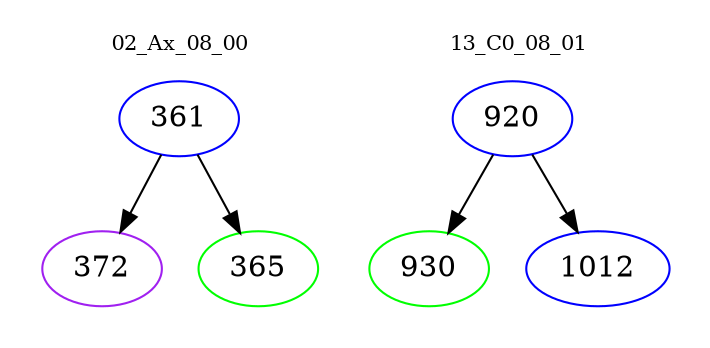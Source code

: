 digraph{
subgraph cluster_0 {
color = white
label = "02_Ax_08_00";
fontsize=10;
T0_361 [label="361", color="blue"]
T0_361 -> T0_372 [color="black"]
T0_372 [label="372", color="purple"]
T0_361 -> T0_365 [color="black"]
T0_365 [label="365", color="green"]
}
subgraph cluster_1 {
color = white
label = "13_C0_08_01";
fontsize=10;
T1_920 [label="920", color="blue"]
T1_920 -> T1_930 [color="black"]
T1_930 [label="930", color="green"]
T1_920 -> T1_1012 [color="black"]
T1_1012 [label="1012", color="blue"]
}
}
